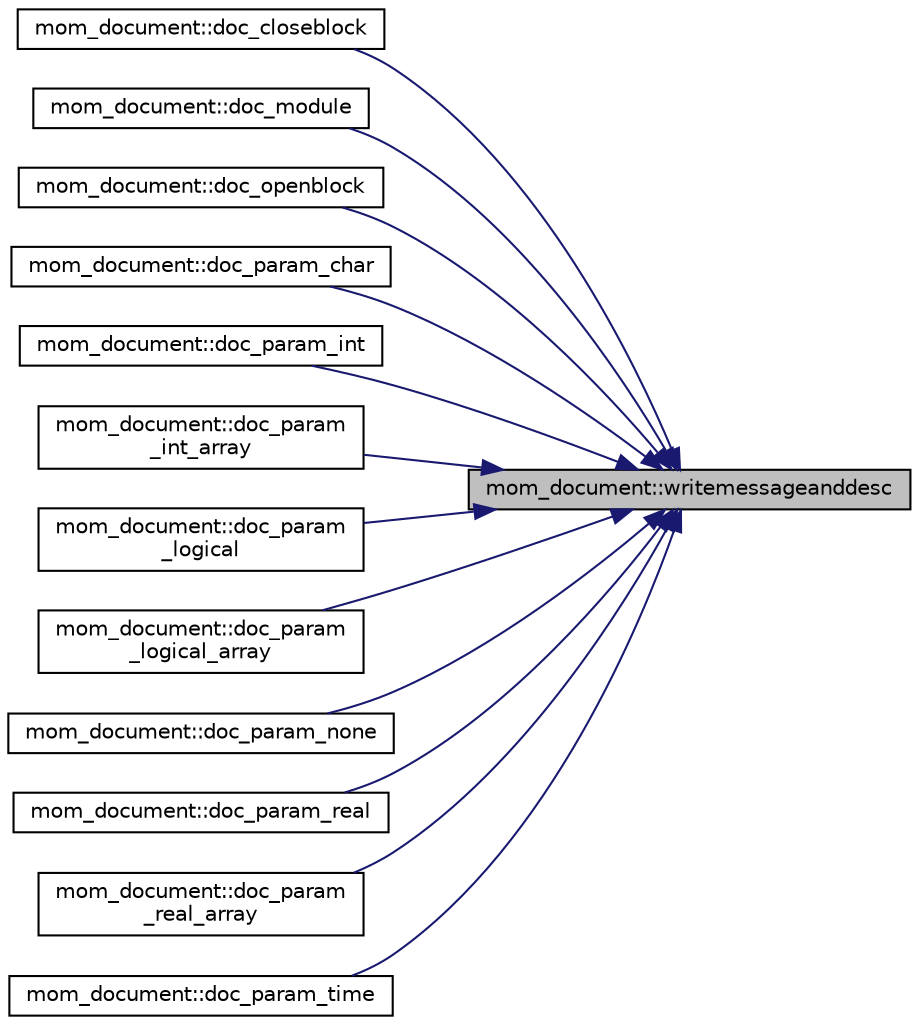 digraph "mom_document::writemessageanddesc"
{
 // INTERACTIVE_SVG=YES
 // LATEX_PDF_SIZE
  edge [fontname="Helvetica",fontsize="10",labelfontname="Helvetica",labelfontsize="10"];
  node [fontname="Helvetica",fontsize="10",shape=record];
  rankdir="RL";
  Node1 [label="mom_document::writemessageanddesc",height=0.2,width=0.4,color="black", fillcolor="grey75", style="filled", fontcolor="black",tooltip="This subroutine writes out the message and description to the documetation files."];
  Node1 -> Node2 [dir="back",color="midnightblue",fontsize="10",style="solid",fontname="Helvetica"];
  Node2 [label="mom_document::doc_closeblock",height=0.2,width=0.4,color="black", fillcolor="white", style="filled",URL="$namespacemom__document.html#a058916aee316efa7a6484b3bb1d3f3df",tooltip="This subroutine handles documentation for closing a parameter block."];
  Node1 -> Node3 [dir="back",color="midnightblue",fontsize="10",style="solid",fontname="Helvetica"];
  Node3 [label="mom_document::doc_module",height=0.2,width=0.4,color="black", fillcolor="white", style="filled",URL="$namespacemom__document.html#a29ab772c411aedcc137942020c1ee042",tooltip="This subroutine handles the module documentation."];
  Node1 -> Node4 [dir="back",color="midnightblue",fontsize="10",style="solid",fontname="Helvetica"];
  Node4 [label="mom_document::doc_openblock",height=0.2,width=0.4,color="black", fillcolor="white", style="filled",URL="$namespacemom__document.html#ada55c6a65638e04d2b550f419aafa929",tooltip="This subroutine handles documentation for opening a parameter block."];
  Node1 -> Node5 [dir="back",color="midnightblue",fontsize="10",style="solid",fontname="Helvetica"];
  Node5 [label="mom_document::doc_param_char",height=0.2,width=0.4,color="black", fillcolor="white", style="filled",URL="$namespacemom__document.html#a229adca02cf2d0a89aa8f6d04eb9f4a9",tooltip="This subroutine handles parameter documentation for character strings."];
  Node1 -> Node6 [dir="back",color="midnightblue",fontsize="10",style="solid",fontname="Helvetica"];
  Node6 [label="mom_document::doc_param_int",height=0.2,width=0.4,color="black", fillcolor="white", style="filled",URL="$namespacemom__document.html#a73f11af8cd30ba919e5ed656939d602b",tooltip="This subroutine handles parameter documentation for integers."];
  Node1 -> Node7 [dir="back",color="midnightblue",fontsize="10",style="solid",fontname="Helvetica"];
  Node7 [label="mom_document::doc_param\l_int_array",height=0.2,width=0.4,color="black", fillcolor="white", style="filled",URL="$namespacemom__document.html#a4a7bc631327cb9b529c2bb0e1595a914",tooltip="This subroutine handles parameter documentation for arrays of integers."];
  Node1 -> Node8 [dir="back",color="midnightblue",fontsize="10",style="solid",fontname="Helvetica"];
  Node8 [label="mom_document::doc_param\l_logical",height=0.2,width=0.4,color="black", fillcolor="white", style="filled",URL="$namespacemom__document.html#ac2c836b7249384e076d12f62d5e5c1c4",tooltip="This subroutine handles parameter documentation for logicals."];
  Node1 -> Node9 [dir="back",color="midnightblue",fontsize="10",style="solid",fontname="Helvetica"];
  Node9 [label="mom_document::doc_param\l_logical_array",height=0.2,width=0.4,color="black", fillcolor="white", style="filled",URL="$namespacemom__document.html#a32807c0c2fe23659ceae07dd92816151",tooltip="This subroutine handles parameter documentation for arrays of logicals."];
  Node1 -> Node10 [dir="back",color="midnightblue",fontsize="10",style="solid",fontname="Helvetica"];
  Node10 [label="mom_document::doc_param_none",height=0.2,width=0.4,color="black", fillcolor="white", style="filled",URL="$namespacemom__document.html#ab6438889d6e98b10d8c42d5ff6b00ef8",tooltip="This subroutine handles parameter documentation with no value."];
  Node1 -> Node11 [dir="back",color="midnightblue",fontsize="10",style="solid",fontname="Helvetica"];
  Node11 [label="mom_document::doc_param_real",height=0.2,width=0.4,color="black", fillcolor="white", style="filled",URL="$namespacemom__document.html#a350768d3604d8071328248457cff3b7c",tooltip="This subroutine handles parameter documentation for reals."];
  Node1 -> Node12 [dir="back",color="midnightblue",fontsize="10",style="solid",fontname="Helvetica"];
  Node12 [label="mom_document::doc_param\l_real_array",height=0.2,width=0.4,color="black", fillcolor="white", style="filled",URL="$namespacemom__document.html#ae4b7c9070b5a4be36cb73f173fa82acd",tooltip="This subroutine handles parameter documentation for arrays of reals."];
  Node1 -> Node13 [dir="back",color="midnightblue",fontsize="10",style="solid",fontname="Helvetica"];
  Node13 [label="mom_document::doc_param_time",height=0.2,width=0.4,color="black", fillcolor="white", style="filled",URL="$namespacemom__document.html#ad177f77e0339348bdce9602dac1fc6db",tooltip="This subroutine handles parameter documentation for time-type variables."];
}
